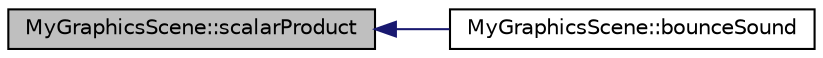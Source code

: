 digraph "MyGraphicsScene::scalarProduct"
{
  edge [fontname="Helvetica",fontsize="10",labelfontname="Helvetica",labelfontsize="10"];
  node [fontname="Helvetica",fontsize="10",shape=record];
  rankdir="LR";
  Node1 [label="MyGraphicsScene::scalarProduct",height=0.2,width=0.4,color="black", fillcolor="grey75", style="filled" fontcolor="black"];
  Node1 -> Node2 [dir="back",color="midnightblue",fontsize="10",style="solid",fontname="Helvetica"];
  Node2 [label="MyGraphicsScene::bounceSound",height=0.2,width=0.4,color="black", fillcolor="white", style="filled",URL="$class_my_graphics_scene.html#ae13be07253c9d3ff11c336c09cd89daf",tooltip="Slot für das Abspielen von Bounce geräuschen. Bei jeder Richtungsänderung des Objekts kann zur entspr..."];
}
